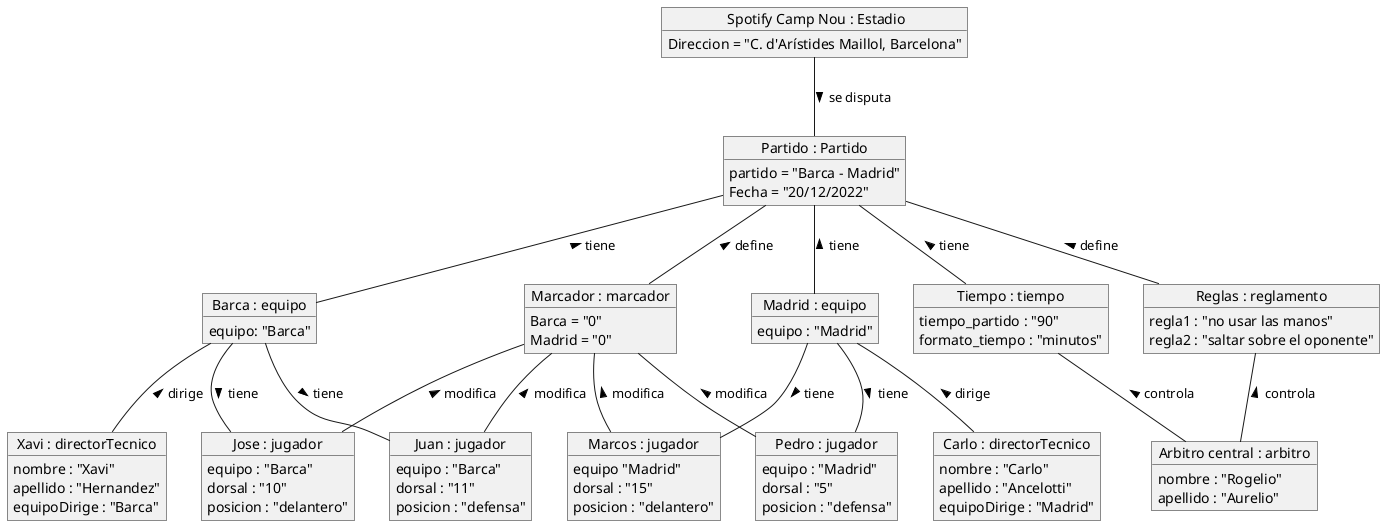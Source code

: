 @startuml DiagramaObjetosFutbol

object " Spotify Camp Nou : Estadio" as estadio{
    Direccion = "C. d'Arístides Maillol, Barcelona"
}

object "Partido : Partido" as partido{
    partido = "Barca - Madrid"
    Fecha = "20/12/2022"
}

object "Marcador : marcador" as marcador{
    Barca = "0"
    Madrid = "0"
}

object "Barca : equipo" as equipo{
    equipo: "Barca"
}

object "Madrid : equipo" as equipo2{
    equipo : "Madrid"
}

object "Tiempo : tiempo" as tiempo{
    tiempo_partido : "90"
    formato_tiempo : "minutos"
}

object "Reglas : reglamento" as reglamento{
    regla1 : "no usar las manos"
    regla2 : "saltar sobre el oponente"
}

object "Juan : jugador" as jugador1{
    equipo : "Barca"
    dorsal : "11"
    posicion : "defensa"
}

object "Jose : jugador" as jugador2{
    equipo : "Barca"
    dorsal : "10"
    posicion : "delantero"
}

object "Pedro : jugador" as jugador3{
    equipo : "Madrid"
    dorsal : "5"
    posicion : "defensa"
}

object "Marcos : jugador" as jugador4{
    equipo "Madrid"
    dorsal : "15"
    posicion : "delantero"
}

object "Xavi : directorTecnico" as dt1{
    nombre : "Xavi"
    apellido : "Hernandez"
    equipoDirige : "Barca"
}

object "Carlo : directorTecnico" as dt2{
    nombre : "Carlo"
    apellido : "Ancelotti"
    equipoDirige : "Madrid"
}

object "Arbitro central : arbitro" as arbitro{
    nombre : "Rogelio"
    apellido : "Aurelio"
}

estadio -- partido : se disputa >
partido -- marcador : define <
partido -- equipo : tiene <
partido -- equipo2 : tiene <
partido -- tiempo : tiene <
partido -- reglamento : define <

equipo -- jugador1 : tiene >
equipo -- jugador2 : tiene >
equipo -- dt1 : dirige <

equipo2 -- jugador3 : tiene >
equipo2 -- jugador4 : tiene >
equipo2 -- dt2 : dirige <

marcador -- jugador1 : modifica <
marcador -- jugador2 : modifica <
marcador -- jugador3 : modifica <
marcador -- jugador4 : modifica <

tiempo -- arbitro : controla <
reglamento -- arbitro : controla <


@enduml